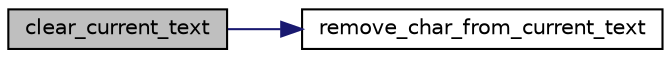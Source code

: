 digraph "clear_current_text"
{
 // LATEX_PDF_SIZE
  edge [fontname="Helvetica",fontsize="10",labelfontname="Helvetica",labelfontsize="10"];
  node [fontname="Helvetica",fontsize="10",shape=record];
  rankdir="LR";
  Node1 [label="clear_current_text",height=0.2,width=0.4,color="black", fillcolor="grey75", style="filled", fontcolor="black",tooltip="Removes characters from the current text until it's empty."];
  Node1 -> Node2 [color="midnightblue",fontsize="10",style="solid"];
  Node2 [label="remove_char_from_current_text",height=0.2,width=0.4,color="black", fillcolor="white", style="filled",URL="$draw__text_8c.html#a70e8df51af0f05caa7009ce6c6d564b9",tooltip="Removes the last character to be added to the current text."];
}
